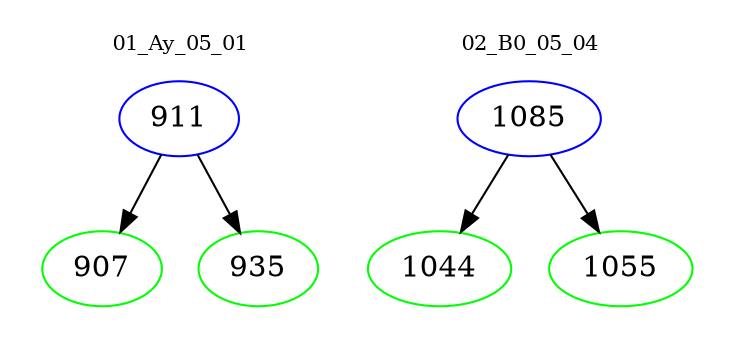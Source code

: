 digraph{
subgraph cluster_0 {
color = white
label = "01_Ay_05_01";
fontsize=10;
T0_911 [label="911", color="blue"]
T0_911 -> T0_907 [color="black"]
T0_907 [label="907", color="green"]
T0_911 -> T0_935 [color="black"]
T0_935 [label="935", color="green"]
}
subgraph cluster_1 {
color = white
label = "02_B0_05_04";
fontsize=10;
T1_1085 [label="1085", color="blue"]
T1_1085 -> T1_1044 [color="black"]
T1_1044 [label="1044", color="green"]
T1_1085 -> T1_1055 [color="black"]
T1_1055 [label="1055", color="green"]
}
}
